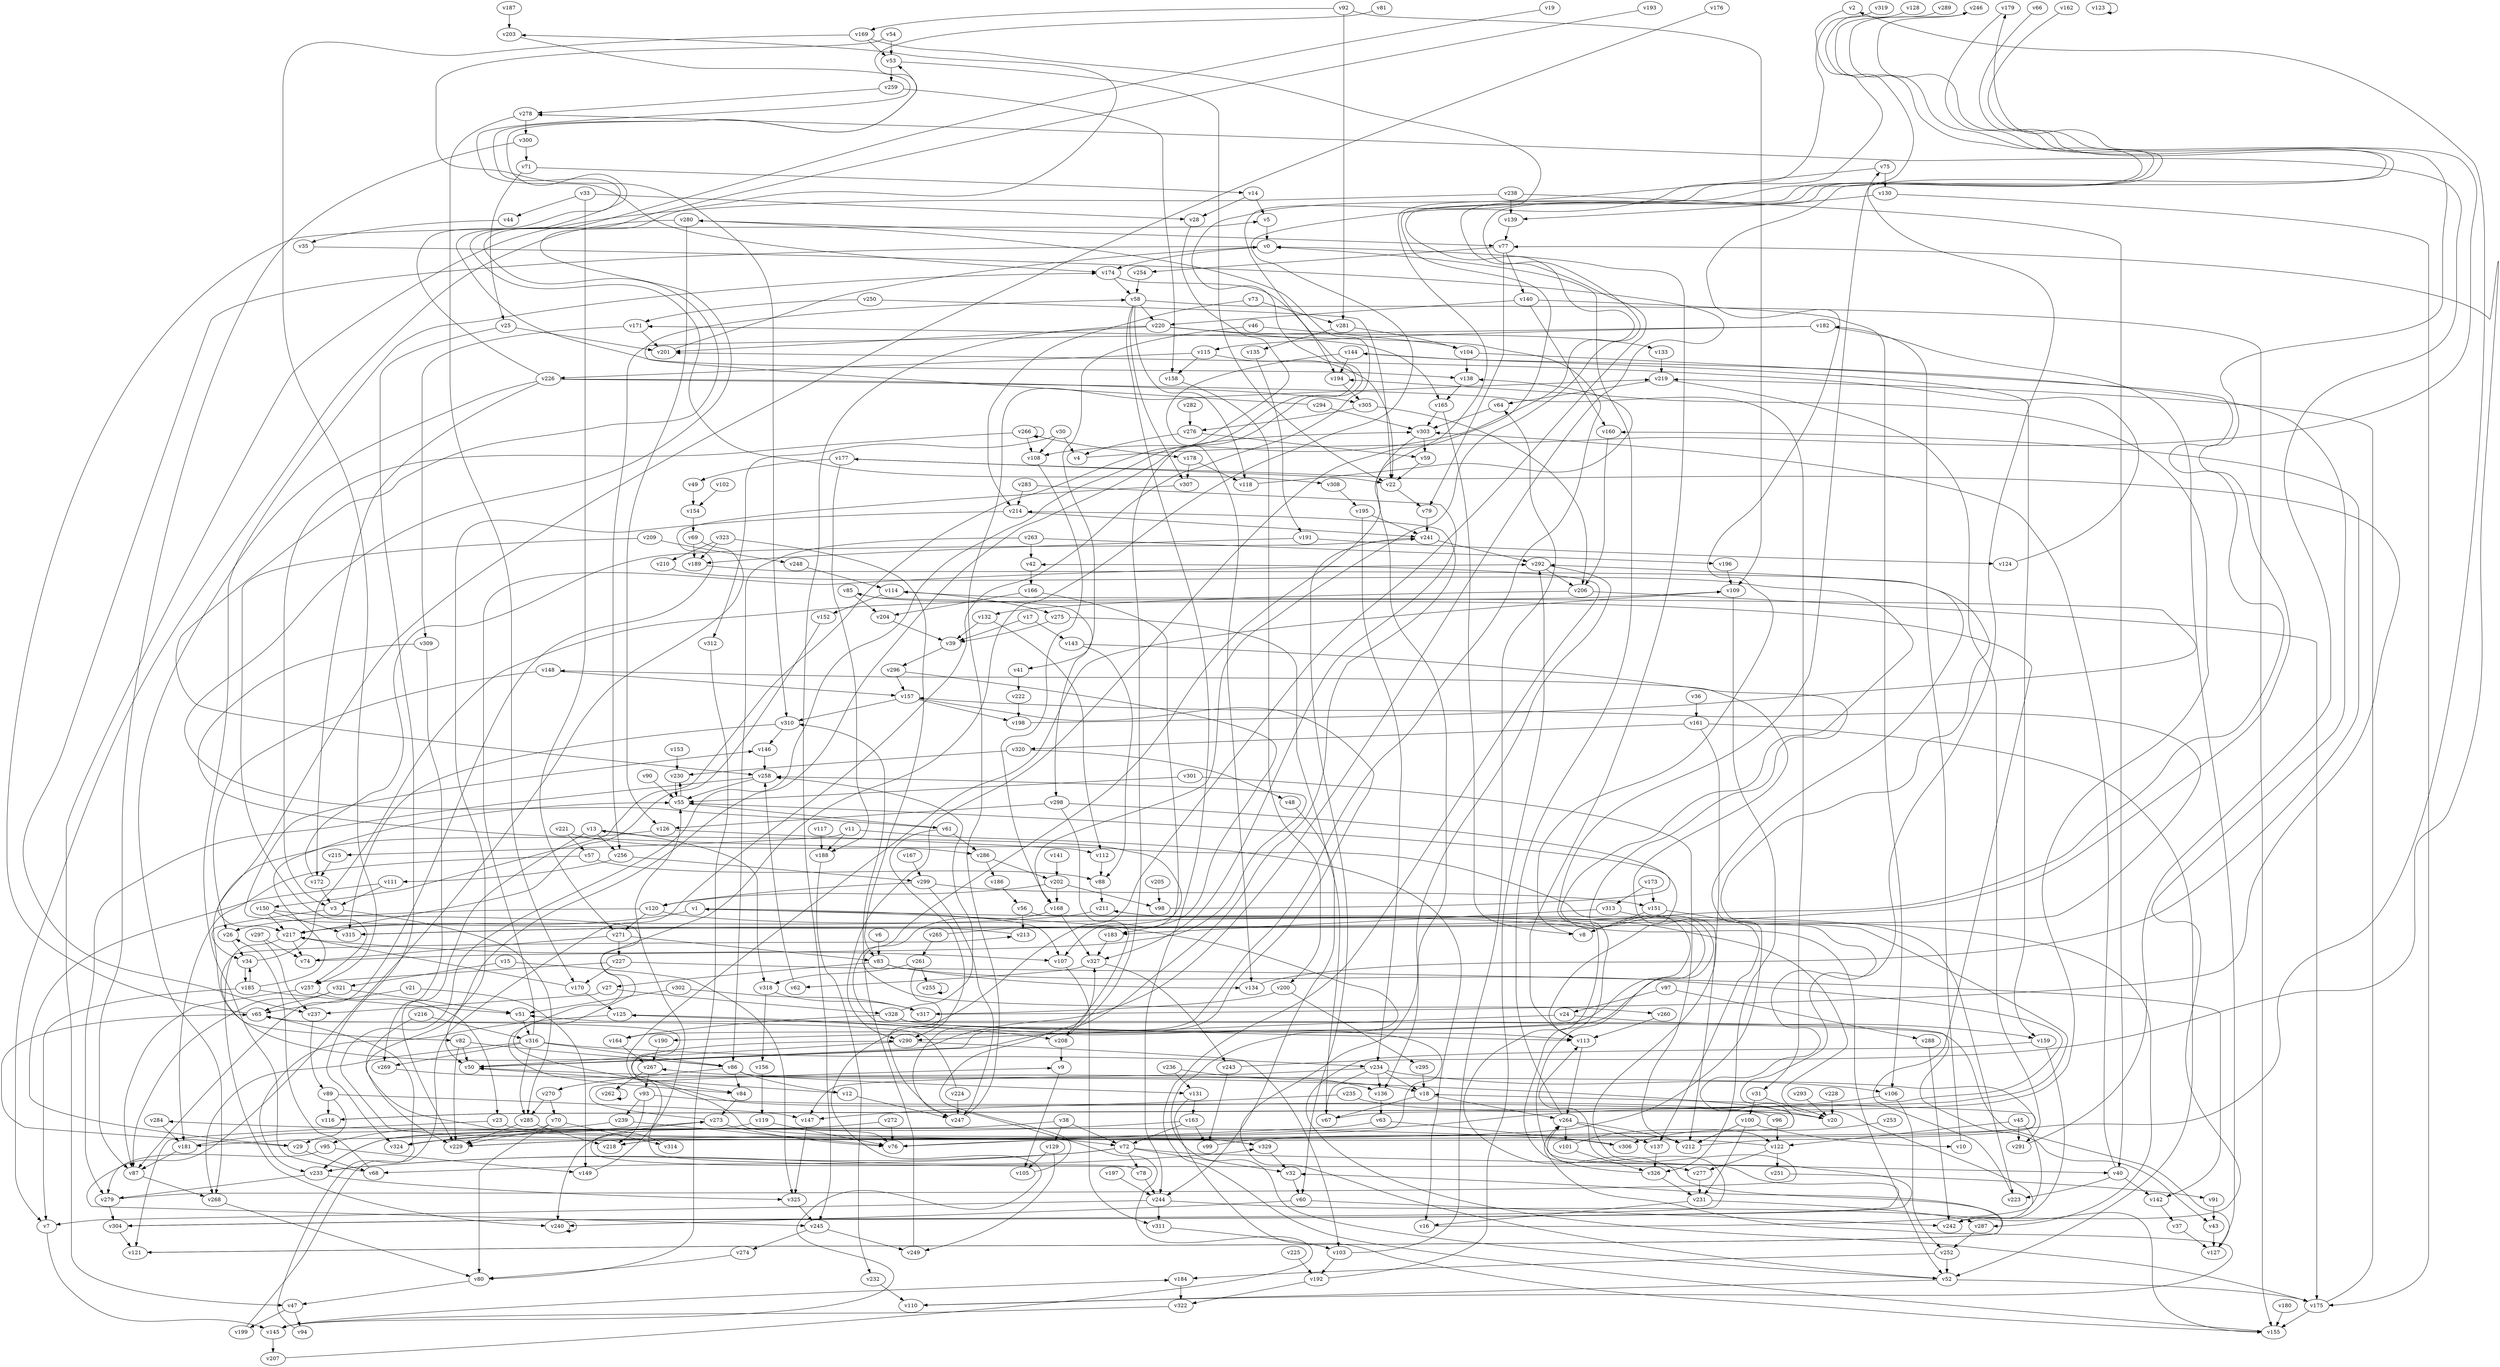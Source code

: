 // Benchmark game 495 - 330 vertices
// time_bound: 10
// targets: v192
digraph G {
    v0 [name="v0", player=0];
    v1 [name="v1", player=1];
    v2 [name="v2", player=0];
    v3 [name="v3", player=1];
    v4 [name="v4", player=1];
    v5 [name="v5", player=1];
    v6 [name="v6", player=1];
    v7 [name="v7", player=0];
    v8 [name="v8", player=1];
    v9 [name="v9", player=0];
    v10 [name="v10", player=1];
    v11 [name="v11", player=1];
    v12 [name="v12", player=1];
    v13 [name="v13", player=1];
    v14 [name="v14", player=0];
    v15 [name="v15", player=1];
    v16 [name="v16", player=0];
    v17 [name="v17", player=1];
    v18 [name="v18", player=0];
    v19 [name="v19", player=1];
    v20 [name="v20", player=1];
    v21 [name="v21", player=1];
    v22 [name="v22", player=0];
    v23 [name="v23", player=1];
    v24 [name="v24", player=1];
    v25 [name="v25", player=1];
    v26 [name="v26", player=1];
    v27 [name="v27", player=0];
    v28 [name="v28", player=0];
    v29 [name="v29", player=0];
    v30 [name="v30", player=0];
    v31 [name="v31", player=0];
    v32 [name="v32", player=1];
    v33 [name="v33", player=1];
    v34 [name="v34", player=1];
    v35 [name="v35", player=1];
    v36 [name="v36", player=1];
    v37 [name="v37", player=1];
    v38 [name="v38", player=1];
    v39 [name="v39", player=0];
    v40 [name="v40", player=0];
    v41 [name="v41", player=1];
    v42 [name="v42", player=1];
    v43 [name="v43", player=1];
    v44 [name="v44", player=1];
    v45 [name="v45", player=1];
    v46 [name="v46", player=0];
    v47 [name="v47", player=0];
    v48 [name="v48", player=1];
    v49 [name="v49", player=1];
    v50 [name="v50", player=0];
    v51 [name="v51", player=0];
    v52 [name="v52", player=1];
    v53 [name="v53", player=1];
    v54 [name="v54", player=0];
    v55 [name="v55", player=1];
    v56 [name="v56", player=1];
    v57 [name="v57", player=0];
    v58 [name="v58", player=1];
    v59 [name="v59", player=1];
    v60 [name="v60", player=1];
    v61 [name="v61", player=0];
    v62 [name="v62", player=0];
    v63 [name="v63", player=0];
    v64 [name="v64", player=1];
    v65 [name="v65", player=1];
    v66 [name="v66", player=1];
    v67 [name="v67", player=0];
    v68 [name="v68", player=0];
    v69 [name="v69", player=0];
    v70 [name="v70", player=1];
    v71 [name="v71", player=1];
    v72 [name="v72", player=0];
    v73 [name="v73", player=1];
    v74 [name="v74", player=1];
    v75 [name="v75", player=0];
    v76 [name="v76", player=1];
    v77 [name="v77", player=0];
    v78 [name="v78", player=1];
    v79 [name="v79", player=1];
    v80 [name="v80", player=1];
    v81 [name="v81", player=1];
    v82 [name="v82", player=1];
    v83 [name="v83", player=0];
    v84 [name="v84", player=0];
    v85 [name="v85", player=1];
    v86 [name="v86", player=0];
    v87 [name="v87", player=0];
    v88 [name="v88", player=0];
    v89 [name="v89", player=1];
    v90 [name="v90", player=1];
    v91 [name="v91", player=1];
    v92 [name="v92", player=0];
    v93 [name="v93", player=0];
    v94 [name="v94", player=1];
    v95 [name="v95", player=1];
    v96 [name="v96", player=1];
    v97 [name="v97", player=0];
    v98 [name="v98", player=1];
    v99 [name="v99", player=1];
    v100 [name="v100", player=0];
    v101 [name="v101", player=0];
    v102 [name="v102", player=1];
    v103 [name="v103", player=1];
    v104 [name="v104", player=0];
    v105 [name="v105", player=1];
    v106 [name="v106", player=0];
    v107 [name="v107", player=0];
    v108 [name="v108", player=0];
    v109 [name="v109", player=0];
    v110 [name="v110", player=1];
    v111 [name="v111", player=0];
    v112 [name="v112", player=0];
    v113 [name="v113", player=0];
    v114 [name="v114", player=0];
    v115 [name="v115", player=0];
    v116 [name="v116", player=0];
    v117 [name="v117", player=0];
    v118 [name="v118", player=1];
    v119 [name="v119", player=0];
    v120 [name="v120", player=0];
    v121 [name="v121", player=0];
    v122 [name="v122", player=0];
    v123 [name="v123", player=0];
    v124 [name="v124", player=1];
    v125 [name="v125", player=0];
    v126 [name="v126", player=0];
    v127 [name="v127", player=1];
    v128 [name="v128", player=0];
    v129 [name="v129", player=0];
    v130 [name="v130", player=1];
    v131 [name="v131", player=0];
    v132 [name="v132", player=1];
    v133 [name="v133", player=0];
    v134 [name="v134", player=1];
    v135 [name="v135", player=1];
    v136 [name="v136", player=1];
    v137 [name="v137", player=1];
    v138 [name="v138", player=0];
    v139 [name="v139", player=0];
    v140 [name="v140", player=1];
    v141 [name="v141", player=0];
    v142 [name="v142", player=1];
    v143 [name="v143", player=1];
    v144 [name="v144", player=1];
    v145 [name="v145", player=1];
    v146 [name="v146", player=0];
    v147 [name="v147", player=1];
    v148 [name="v148", player=0];
    v149 [name="v149", player=0];
    v150 [name="v150", player=0];
    v151 [name="v151", player=1];
    v152 [name="v152", player=1];
    v153 [name="v153", player=1];
    v154 [name="v154", player=0];
    v155 [name="v155", player=0];
    v156 [name="v156", player=1];
    v157 [name="v157", player=0];
    v158 [name="v158", player=0];
    v159 [name="v159", player=1];
    v160 [name="v160", player=1];
    v161 [name="v161", player=1];
    v162 [name="v162", player=0];
    v163 [name="v163", player=0];
    v164 [name="v164", player=1];
    v165 [name="v165", player=1];
    v166 [name="v166", player=1];
    v167 [name="v167", player=1];
    v168 [name="v168", player=0];
    v169 [name="v169", player=1];
    v170 [name="v170", player=1];
    v171 [name="v171", player=1];
    v172 [name="v172", player=0];
    v173 [name="v173", player=0];
    v174 [name="v174", player=0];
    v175 [name="v175", player=1];
    v176 [name="v176", player=1];
    v177 [name="v177", player=1];
    v178 [name="v178", player=0];
    v179 [name="v179", player=0];
    v180 [name="v180", player=1];
    v181 [name="v181", player=1];
    v182 [name="v182", player=1];
    v183 [name="v183", player=1];
    v184 [name="v184", player=1];
    v185 [name="v185", player=0];
    v186 [name="v186", player=0];
    v187 [name="v187", player=1];
    v188 [name="v188", player=1];
    v189 [name="v189", player=1];
    v190 [name="v190", player=1];
    v191 [name="v191", player=0];
    v192 [name="v192", player=0, target=1];
    v193 [name="v193", player=1];
    v194 [name="v194", player=0];
    v195 [name="v195", player=0];
    v196 [name="v196", player=1];
    v197 [name="v197", player=0];
    v198 [name="v198", player=1];
    v199 [name="v199", player=0];
    v200 [name="v200", player=0];
    v201 [name="v201", player=0];
    v202 [name="v202", player=1];
    v203 [name="v203", player=0];
    v204 [name="v204", player=1];
    v205 [name="v205", player=1];
    v206 [name="v206", player=1];
    v207 [name="v207", player=1];
    v208 [name="v208", player=1];
    v209 [name="v209", player=0];
    v210 [name="v210", player=0];
    v211 [name="v211", player=1];
    v212 [name="v212", player=1];
    v213 [name="v213", player=0];
    v214 [name="v214", player=0];
    v215 [name="v215", player=0];
    v216 [name="v216", player=1];
    v217 [name="v217", player=0];
    v218 [name="v218", player=1];
    v219 [name="v219", player=0];
    v220 [name="v220", player=1];
    v221 [name="v221", player=1];
    v222 [name="v222", player=0];
    v223 [name="v223", player=1];
    v224 [name="v224", player=0];
    v225 [name="v225", player=0];
    v226 [name="v226", player=0];
    v227 [name="v227", player=1];
    v228 [name="v228", player=0];
    v229 [name="v229", player=1];
    v230 [name="v230", player=0];
    v231 [name="v231", player=0];
    v232 [name="v232", player=1];
    v233 [name="v233", player=1];
    v234 [name="v234", player=1];
    v235 [name="v235", player=0];
    v236 [name="v236", player=1];
    v237 [name="v237", player=1];
    v238 [name="v238", player=0];
    v239 [name="v239", player=0];
    v240 [name="v240", player=1];
    v241 [name="v241", player=1];
    v242 [name="v242", player=1];
    v243 [name="v243", player=0];
    v244 [name="v244", player=1];
    v245 [name="v245", player=1];
    v246 [name="v246", player=0];
    v247 [name="v247", player=0];
    v248 [name="v248", player=0];
    v249 [name="v249", player=1];
    v250 [name="v250", player=1];
    v251 [name="v251", player=0];
    v252 [name="v252", player=1];
    v253 [name="v253", player=1];
    v254 [name="v254", player=1];
    v255 [name="v255", player=1];
    v256 [name="v256", player=1];
    v257 [name="v257", player=1];
    v258 [name="v258", player=0];
    v259 [name="v259", player=1];
    v260 [name="v260", player=1];
    v261 [name="v261", player=0];
    v262 [name="v262", player=1];
    v263 [name="v263", player=1];
    v264 [name="v264", player=0];
    v265 [name="v265", player=1];
    v266 [name="v266", player=0];
    v267 [name="v267", player=1];
    v268 [name="v268", player=1];
    v269 [name="v269", player=0];
    v270 [name="v270", player=0];
    v271 [name="v271", player=1];
    v272 [name="v272", player=0];
    v273 [name="v273", player=0];
    v274 [name="v274", player=0];
    v275 [name="v275", player=1];
    v276 [name="v276", player=0];
    v277 [name="v277", player=0];
    v278 [name="v278", player=1];
    v279 [name="v279", player=1];
    v280 [name="v280", player=1];
    v281 [name="v281", player=1];
    v282 [name="v282", player=0];
    v283 [name="v283", player=0];
    v284 [name="v284", player=1];
    v285 [name="v285", player=1];
    v286 [name="v286", player=0];
    v287 [name="v287", player=0];
    v288 [name="v288", player=0];
    v289 [name="v289", player=1];
    v290 [name="v290", player=1];
    v291 [name="v291", player=1];
    v292 [name="v292", player=1];
    v293 [name="v293", player=0];
    v294 [name="v294", player=0];
    v295 [name="v295", player=0];
    v296 [name="v296", player=1];
    v297 [name="v297", player=1];
    v298 [name="v298", player=0];
    v299 [name="v299", player=0];
    v300 [name="v300", player=0];
    v301 [name="v301", player=1];
    v302 [name="v302", player=0];
    v303 [name="v303", player=1];
    v304 [name="v304", player=0];
    v305 [name="v305", player=1];
    v306 [name="v306", player=1];
    v307 [name="v307", player=1];
    v308 [name="v308", player=0];
    v309 [name="v309", player=1];
    v310 [name="v310", player=1];
    v311 [name="v311", player=1];
    v312 [name="v312", player=0];
    v313 [name="v313", player=1];
    v314 [name="v314", player=1];
    v315 [name="v315", player=1];
    v316 [name="v316", player=0];
    v317 [name="v317", player=1];
    v318 [name="v318", player=1];
    v319 [name="v319", player=0];
    v320 [name="v320", player=0];
    v321 [name="v321", player=0];
    v322 [name="v322", player=1];
    v323 [name="v323", player=0];
    v324 [name="v324", player=0];
    v325 [name="v325", player=0];
    v326 [name="v326", player=0];
    v327 [name="v327", player=1];
    v328 [name="v328", player=0];
    v329 [name="v329", player=0];

    v0 -> v237 [constraint="t < 6"];
    v1 -> v52 [constraint="t mod 5 == 1"];
    v2 -> v84 [constraint="t >= 1"];
    v3 -> v34;
    v4 -> v179 [constraint="t >= 2"];
    v5 -> v0;
    v6 -> v83;
    v7 -> v145;
    v8 -> v246 [constraint="t >= 5"];
    v9 -> v105;
    v10 -> v182;
    v11 -> v215;
    v12 -> v50 [constraint="t < 12"];
    v13 -> v229;
    v14 -> v5;
    v15 -> v321;
    v16 -> v211 [constraint="t >= 3"];
    v17 -> v39;
    v18 -> v67;
    v19 -> v308 [constraint="t mod 5 == 2"];
    v20 -> v75 [constraint="t >= 1"];
    v21 -> v149;
    v22 -> v79;
    v23 -> v72;
    v24 -> v290;
    v25 -> v201;
    v26 -> v34;
    v27 -> v237;
    v28 -> v150 [constraint="t >= 4"];
    v29 -> v65 [constraint="t >= 3"];
    v30 -> v312;
    v31 -> v20;
    v32 -> v60;
    v33 -> v28;
    v34 -> v109 [constraint="t >= 3"];
    v35 -> v50 [constraint="t >= 4"];
    v36 -> v161;
    v37 -> v127;
    v38 -> v233;
    v39 -> v296;
    v40 -> v142;
    v41 -> v222;
    v42 -> v166;
    v43 -> v127;
    v44 -> v35;
    v45 -> v291;
    v46 -> v298;
    v47 -> v94;
    v48 -> v244;
    v49 -> v154;
    v50 -> v171 [constraint="t < 6"];
    v51 -> v316;
    v52 -> v175;
    v53 -> v22;
    v54 -> v310;
    v55 -> v230 [constraint="t mod 4 == 2"];
    v56 -> v121 [constraint="t < 7"];
    v57 -> v181;
    v58 -> v118;
    v59 -> v22;
    v60 -> v240;
    v61 -> v203 [constraint="t >= 5"];
    v62 -> v258;
    v63 -> v76;
    v64 -> v303;
    v65 -> v5 [constraint="t < 15"];
    v66 -> v304 [constraint="t mod 2 == 0"];
    v67 -> v194 [constraint="t mod 3 == 2"];
    v68 -> v174;
    v69 -> v245 [constraint="t >= 3"];
    v70 -> v80;
    v71 -> v25;
    v72 -> v68;
    v73 -> v281;
    v74 -> v258 [constraint="t >= 1"];
    v75 -> v329 [constraint="t >= 3"];
    v76 -> v292 [constraint="t >= 4"];
    v77 -> v140;
    v78 -> v273 [constraint="t < 14"];
    v79 -> v241;
    v80 -> v47;
    v81 -> v138 [constraint="t >= 5"];
    v82 -> v229;
    v83 -> v116 [constraint="t >= 1"];
    v84 -> v273;
    v85 -> v41 [constraint="t < 12"];
    v86 -> v213 [constraint="t mod 3 == 1"];
    v87 -> v268;
    v88 -> v211;
    v89 -> v147;
    v90 -> v55;
    v91 -> v43;
    v92 -> v169;
    v93 -> v20;
    v94 -> v65 [constraint="t < 7"];
    v95 -> v149;
    v96 -> v290 [constraint="t < 6"];
    v97 -> v288;
    v98 -> v55 [constraint="t >= 2"];
    v99 -> v2 [constraint="t mod 3 == 1"];
    v100 -> v10;
    v101 -> v122 [constraint="t < 14"];
    v102 -> v154;
    v103 -> v192;
    v104 -> v315 [constraint="t < 13"];
    v105 -> v214 [constraint="t < 14"];
    v106 -> v229 [constraint="t >= 1"];
    v107 -> v311;
    v108 -> v168;
    v109 -> v277 [constraint="t mod 2 == 1"];
    v110 -> v264 [constraint="t >= 5"];
    v111 -> v29 [constraint="t >= 3"];
    v112 -> v88;
    v113 -> v264;
    v114 -> v152;
    v115 -> v158;
    v116 -> v1 [constraint="t >= 4"];
    v117 -> v188;
    v118 -> v138 [constraint="t mod 4 == 1"];
    v119 -> v76;
    v120 -> v26;
    v121 -> v32 [constraint="t >= 4"];
    v122 -> v65 [constraint="t mod 2 == 0"];
    v123 -> v123 [constraint="t mod 4 == 0"];
    v124 -> v201 [constraint="t mod 4 == 2"];
    v125 -> v233;
    v126 -> v112;
    v127 -> v51 [constraint="t >= 2"];
    v128 -> v113 [constraint="t >= 5"];
    v129 -> v105;
    v130 -> v139;
    v131 -> v155 [constraint="t >= 3"];
    v132 -> v112;
    v133 -> v219;
    v134 -> v160 [constraint="t >= 4"];
    v135 -> v191;
    v136 -> v63;
    v137 -> v326;
    v138 -> v165;
    v139 -> v77;
    v140 -> v106;
    v141 -> v202;
    v142 -> v37;
    v143 -> v190 [constraint="t >= 4"];
    v144 -> v159;
    v145 -> v184 [constraint="t mod 4 == 2"];
    v146 -> v258;
    v147 -> v325;
    v148 -> v157;
    v149 -> v55;
    v150 -> v84 [constraint="t < 8"];
    v151 -> v137;
    v152 -> v217 [constraint="t mod 3 == 0"];
    v153 -> v230;
    v154 -> v69;
    v155 -> v42 [constraint="t mod 2 == 0"];
    v156 -> v119;
    v157 -> v50 [constraint="t < 9"];
    v158 -> v200;
    v159 -> v175 [constraint="t mod 2 == 1"];
    v160 -> v206;
    v161 -> v212;
    v162 -> v315 [constraint="t < 14"];
    v163 -> v324 [constraint="t >= 2"];
    v164 -> v267;
    v165 -> v303;
    v166 -> v204;
    v167 -> v299;
    v168 -> v260 [constraint="t mod 5 == 2"];
    v169 -> v329 [constraint="t < 10"];
    v170 -> v217 [constraint="t >= 5"];
    v171 -> v309;
    v172 -> v241 [constraint="t < 12"];
    v173 -> v151;
    v174 -> v58;
    v175 -> v219;
    v176 -> v82 [constraint="t mod 4 == 0"];
    v177 -> v22;
    v178 -> v307;
    v179 -> v145 [constraint="t >= 4"];
    v180 -> v155;
    v181 -> v76 [constraint="t < 12"];
    v182 -> v115;
    v183 -> v327;
    v184 -> v322;
    v185 -> v7;
    v186 -> v56;
    v187 -> v203;
    v188 -> v232;
    v189 -> v218 [constraint="t mod 2 == 1"];
    v190 -> v267;
    v191 -> v189;
    v192 -> v292;
    v193 -> v258 [constraint="t < 5"];
    v194 -> v305;
    v195 -> v241;
    v196 -> v109;
    v197 -> v244;
    v198 -> v114 [constraint="t mod 2 == 0"];
    v199 -> v280 [constraint="t mod 4 == 3"];
    v200 -> v317;
    v201 -> v0;
    v202 -> v168;
    v203 -> v174 [constraint="t mod 4 == 1"];
    v204 -> v39;
    v205 -> v98;
    v206 -> v175;
    v207 -> v327 [constraint="t < 6"];
    v208 -> v9;
    v209 -> v248;
    v210 -> v304 [constraint="t < 15"];
    v211 -> v217;
    v212 -> v18 [constraint="t < 5"];
    v213 -> v146 [constraint="t < 10"];
    v214 -> v50;
    v215 -> v172;
    v216 -> v229;
    v217 -> v74;
    v218 -> v50 [constraint="t >= 2"];
    v219 -> v291;
    v220 -> v165;
    v221 -> v164 [constraint="t < 10"];
    v222 -> v198;
    v223 -> v85 [constraint="t mod 2 == 0"];
    v224 -> v65 [constraint="t mod 2 == 1"];
    v225 -> v192;
    v226 -> v53 [constraint="t mod 4 == 2"];
    v227 -> v142;
    v228 -> v20;
    v229 -> v125 [constraint="t < 11"];
    v230 -> v55;
    v231 -> v287;
    v232 -> v110;
    v233 -> v329 [constraint="t mod 5 == 4"];
    v234 -> v136;
    v235 -> v20;
    v236 -> v136 [constraint="t >= 5"];
    v237 -> v89;
    v238 -> v47;
    v239 -> v95;
    v240 -> v240;
    v241 -> v60;
    v242 -> v144 [constraint="t mod 3 == 0"];
    v243 -> v77 [constraint="t < 6"];
    v244 -> v311;
    v245 -> v274;
    v246 -> v168 [constraint="t mod 2 == 0"];
    v247 -> v219;
    v248 -> v114;
    v249 -> v310;
    v250 -> v171;
    v251 -> v91 [constraint="t < 6"];
    v252 -> v184 [constraint="t >= 3"];
    v253 -> v306;
    v254 -> v58;
    v255 -> v255;
    v256 -> v299;
    v257 -> v23;
    v258 -> v55;
    v259 -> v158;
    v260 -> v113;
    v261 -> v255;
    v262 -> v262;
    v263 -> v196;
    v264 -> v101;
    v265 -> v13 [constraint="t < 7"];
    v266 -> v266 [constraint="t mod 5 == 3"];
    v267 -> v93;
    v268 -> v80;
    v269 -> v18 [constraint="t >= 2"];
    v270 -> v285;
    v271 -> v74;
    v272 -> v233 [constraint="t >= 3"];
    v273 -> v9 [constraint="t mod 4 == 0"];
    v274 -> v80;
    v275 -> v39;
    v276 -> v4;
    v277 -> v231;
    v278 -> v170;
    v279 -> v113 [constraint="t >= 4"];
    v280 -> v77;
    v281 -> v104;
    v282 -> v276;
    v283 -> v327 [constraint="t >= 3"];
    v284 -> v181;
    v285 -> v229;
    v286 -> v202;
    v287 -> v252;
    v288 -> v242;
    v289 -> v108 [constraint="t < 8"];
    v290 -> v103;
    v291 -> v278 [constraint="t >= 1"];
    v292 -> v52 [constraint="t < 12"];
    v293 -> v20;
    v294 -> v58 [constraint="t mod 2 == 1"];
    v295 -> v18;
    v296 -> v183 [constraint="t >= 2"];
    v297 -> v237;
    v298 -> v113;
    v299 -> v151;
    v300 -> v71;
    v301 -> v212;
    v302 -> v51;
    v303 -> v136;
    v304 -> v148 [constraint="t < 15"];
    v305 -> v276;
    v306 -> v284 [constraint="t < 9"];
    v307 -> v87 [constraint="t < 7"];
    v308 -> v195;
    v309 -> v286 [constraint="t mod 3 == 0"];
    v310 -> v146;
    v311 -> v103;
    v312 -> v80;
    v313 -> v287;
    v314 -> v229 [constraint="t mod 5 == 4"];
    v315 -> v157 [constraint="t >= 3"];
    v316 -> v268;
    v317 -> v177 [constraint="t < 9"];
    v318 -> v156;
    v319 -> v290 [constraint="t mod 5 == 3"];
    v320 -> v230;
    v321 -> v65;
    v322 -> v145;
    v323 -> v189;
    v324 -> v267 [constraint="t mod 5 == 3"];
    v325 -> v245;
    v326 -> v231;
    v327 -> v243;
    v328 -> v43 [constraint="t < 6"];
    v329 -> v32;
    v63 -> v306;
    v170 -> v125;
    v177 -> v49;
    v60 -> v242;
    v68 -> v26;
    v70 -> v181;
    v33 -> v44;
    v166 -> v107;
    v72 -> v78;
    v45 -> v122;
    v263 -> v86;
    v83 -> v134;
    v115 -> v226;
    v304 -> v121;
    v216 -> v316;
    v221 -> v57;
    v266 -> v178;
    v264 -> v212;
    v140 -> v160;
    v211 -> v223;
    v244 -> v155;
    v192 -> v322;
    v328 -> v258;
    v316 -> v86;
    v200 -> v295;
    v261 -> v247;
    v93 -> v239;
    v21 -> v65;
    v328 -> v164;
    v150 -> v217;
    v275 -> v67;
    v71 -> v14;
    v305 -> v206;
    v264 -> v137;
    v100 -> v212;
    v303 -> v59;
    v297 -> v74;
    v58 -> v220;
    v172 -> v3;
    v236 -> v131;
    v61 -> v286;
    v272 -> v76;
    v285 -> v218;
    v209 -> v257;
    v226 -> v268;
    v279 -> v304;
    v46 -> v104;
    v122 -> v251;
    v15 -> v325;
    v286 -> v186;
    v72 -> v32;
    v280 -> v126;
    v103 -> v64;
    v310 -> v315;
    v61 -> v290;
    v290 -> v50;
    v264 -> v0;
    v169 -> v53;
    v122 -> v277;
    v252 -> v52;
    v104 -> v138;
    v206 -> v132;
    v258 -> v279;
    v171 -> v201;
    v56 -> v213;
    v111 -> v3;
    v177 -> v188;
    v3 -> v285;
    v82 -> v50;
    v83 -> v27;
    v93 -> v218;
    v55 -> v61;
    v271 -> v83;
    v161 -> v320;
    v86 -> v270;
    v280 -> v7;
    v267 -> v262;
    v113 -> v0;
    v1 -> v107;
    v323 -> v83;
    v120 -> v271;
    v115 -> v22;
    v29 -> v68;
    v271 -> v227;
    v231 -> v16;
    v316 -> v269;
    v77 -> v79;
    v27 -> v328;
    v299 -> v120;
    v78 -> v244;
    v69 -> v189;
    v256 -> v111;
    v234 -> v106;
    v30 -> v108;
    v195 -> v234;
    v169 -> v257;
    v14 -> v28;
    v150 -> v315;
    v273 -> v76;
    v316 -> v285;
    v281 -> v135;
    v266 -> v108;
    v163 -> v99;
    v82 -> v86;
    v96 -> v122;
    v13 -> v256;
    v34 -> v185;
    v54 -> v53;
    v250 -> v22;
    v233 -> v325;
    v1 -> v217;
    v185 -> v51;
    v144 -> v134;
    v38 -> v129;
    v13 -> v318;
    v109 -> v326;
    v323 -> v210;
    v58 -> v307;
    v45 -> v242;
    v11 -> v16;
    v185 -> v34;
    v97 -> v24;
    v86 -> v84;
    v185 -> v55;
    v120 -> v52;
    v208 -> v303;
    v165 -> v8;
    v132 -> v39;
    v129 -> v249;
    v328 -> v113;
    v214 -> v241;
    v299 -> v247;
    v53 -> v259;
    v47 -> v199;
    v73 -> v214;
    v101 -> v326;
    v31 -> v100;
    v292 -> v206;
    v238 -> v139;
    v173 -> v313;
    v23 -> v121;
    v70 -> v314;
    v40 -> v223;
    v11 -> v188;
    v245 -> v249;
    v25 -> v324;
    v296 -> v157;
    v0 -> v174;
    v92 -> v109;
    v313 -> v183;
    v72 -> v233;
    v145 -> v207;
    v327 -> v62;
    v239 -> v76;
    v278 -> v300;
    v157 -> v310;
    v261 -> v318;
    v235 -> v147;
    v202 -> v98;
    v89 -> v29;
    v95 -> v279;
    v106 -> v252;
    v202 -> v120;
    v233 -> v279;
    v224 -> v247;
    v220 -> v201;
    v270 -> v70;
    v143 -> v88;
    v226 -> v172;
    v283 -> v214;
    v58 -> v155;
    v219 -> v64;
    v163 -> v72;
    v316 -> v234;
    v125 -> v208;
    v126 -> v217;
    v33 -> v271;
    v40 -> v303;
    v157 -> v198;
    v57 -> v88;
    v18 -> v264;
    v159 -> v242;
    v175 -> v155;
    v238 -> v40;
    v316 -> v292;
    v86 -> v131;
    v298 -> v208;
    v100 -> v231;
    v226 -> v31;
    v273 -> v324;
    v217 -> v240;
    v17 -> v143;
    v151 -> v8;
    v226 -> v305;
    v178 -> v118;
    v182 -> v256;
    v217 -> v107;
    v38 -> v72;
    v144 -> v194;
    v227 -> v170;
    v220 -> v133;
    v257 -> v87;
    v89 -> v116;
    v301 -> v55;
    v263 -> v42;
    v181 -> v87;
    v75 -> v130;
    v168 -> v327;
    v174 -> v194;
    v72 -> v40;
    v266 -> v3;
    v114 -> v275;
    v182 -> v127;
    v276 -> v59;
    v131 -> v163;
    v244 -> v7;
    v148 -> v26;
    v24 -> v159;
    v326 -> v264;
    v130 -> v175;
    v321 -> v51;
    v241 -> v292;
    v77 -> v254;
    v309 -> v269;
    v12 -> v247;
    v86 -> v12;
    v140 -> v220;
    v191 -> v124;
    v227 -> v257;
    v58 -> v244;
    v259 -> v278;
    v234 -> v67;
    v318 -> v317;
    v85 -> v204;
    v300 -> v87;
    v234 -> v18;
    v161 -> v52;
    v302 -> v317;
    v243 -> v99;
    v321 -> v87;
    v119 -> v240;
    v265 -> v261;
    v234 -> v147;
    v298 -> v126;
    v30 -> v4;
    v320 -> v48;
    v52 -> v110;
    v92 -> v281;
    v294 -> v303;
    v220 -> v245;
}
